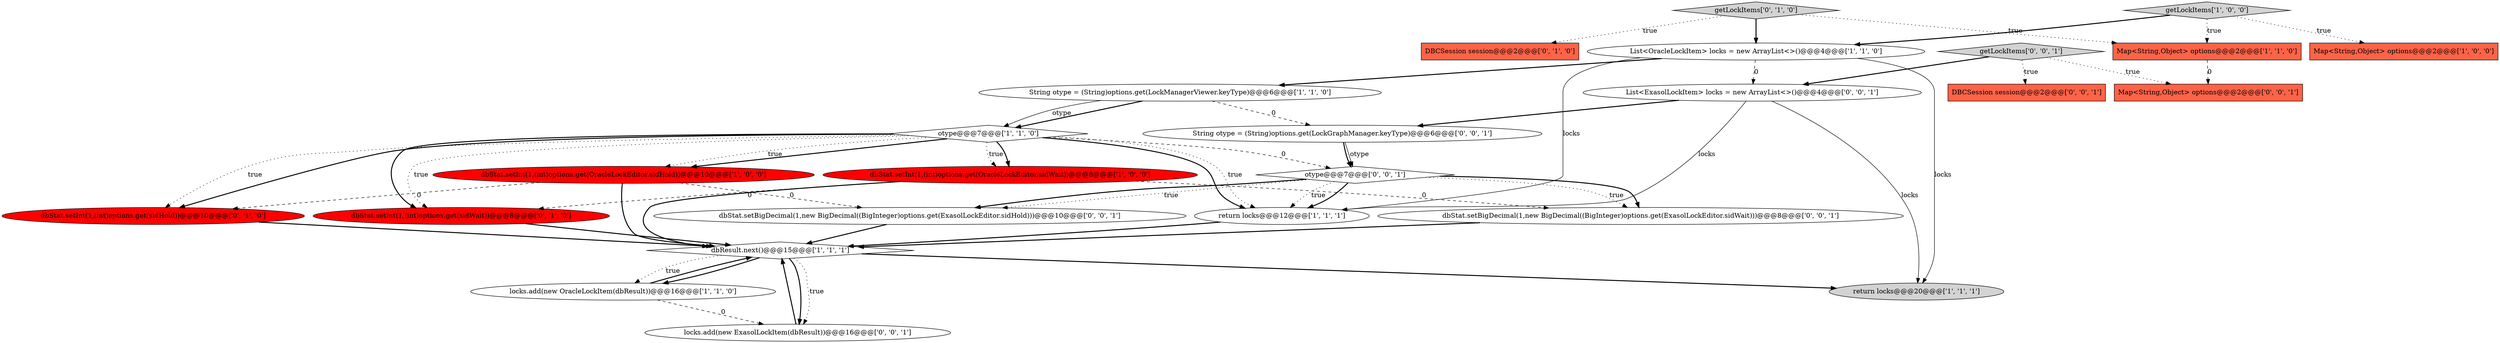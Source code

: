 digraph {
11 [style = filled, label = "return locks@@@20@@@['1', '1', '1']", fillcolor = lightgray, shape = ellipse image = "AAA0AAABBB1BBB"];
14 [style = filled, label = "dbStat.setInt(1,(int)options.get(sidWait))@@@8@@@['0', '1', '0']", fillcolor = red, shape = ellipse image = "AAA1AAABBB2BBB"];
21 [style = filled, label = "dbStat.setBigDecimal(1,new BigDecimal((BigInteger)options.get(ExasolLockEditor.sidHold)))@@@10@@@['0', '0', '1']", fillcolor = white, shape = ellipse image = "AAA0AAABBB3BBB"];
8 [style = filled, label = "dbResult.next()@@@15@@@['1', '1', '1']", fillcolor = white, shape = diamond image = "AAA0AAABBB1BBB"];
5 [style = filled, label = "locks.add(new OracleLockItem(dbResult))@@@16@@@['1', '1', '0']", fillcolor = white, shape = ellipse image = "AAA0AAABBB1BBB"];
24 [style = filled, label = "dbStat.setBigDecimal(1,new BigDecimal((BigInteger)options.get(ExasolLockEditor.sidWait)))@@@8@@@['0', '0', '1']", fillcolor = white, shape = ellipse image = "AAA0AAABBB3BBB"];
18 [style = filled, label = "locks.add(new ExasolLockItem(dbResult))@@@16@@@['0', '0', '1']", fillcolor = white, shape = ellipse image = "AAA0AAABBB3BBB"];
0 [style = filled, label = "dbStat.setInt(1,(int)options.get(OracleLockEditor.sidWait))@@@8@@@['1', '0', '0']", fillcolor = red, shape = ellipse image = "AAA1AAABBB1BBB"];
4 [style = filled, label = "otype@@@7@@@['1', '1', '0']", fillcolor = white, shape = diamond image = "AAA0AAABBB1BBB"];
1 [style = filled, label = "Map<String,Object> options@@@2@@@['1', '0', '0']", fillcolor = tomato, shape = box image = "AAA0AAABBB1BBB"];
16 [style = filled, label = "String otype = (String)options.get(LockGraphManager.keyType)@@@6@@@['0', '0', '1']", fillcolor = white, shape = ellipse image = "AAA0AAABBB3BBB"];
17 [style = filled, label = "otype@@@7@@@['0', '0', '1']", fillcolor = white, shape = diamond image = "AAA0AAABBB3BBB"];
10 [style = filled, label = "return locks@@@12@@@['1', '1', '1']", fillcolor = white, shape = ellipse image = "AAA0AAABBB1BBB"];
15 [style = filled, label = "getLockItems['0', '1', '0']", fillcolor = lightgray, shape = diamond image = "AAA0AAABBB2BBB"];
7 [style = filled, label = "List<OracleLockItem> locks = new ArrayList<>()@@@4@@@['1', '1', '0']", fillcolor = white, shape = ellipse image = "AAA0AAABBB1BBB"];
12 [style = filled, label = "DBCSession session@@@2@@@['0', '1', '0']", fillcolor = tomato, shape = box image = "AAA0AAABBB2BBB"];
19 [style = filled, label = "getLockItems['0', '0', '1']", fillcolor = lightgray, shape = diamond image = "AAA0AAABBB3BBB"];
13 [style = filled, label = "dbStat.setInt(1,(int)options.get(sidHold))@@@10@@@['0', '1', '0']", fillcolor = red, shape = ellipse image = "AAA1AAABBB2BBB"];
2 [style = filled, label = "dbStat.setInt(1,(int)options.get(OracleLockEditor.sidHold))@@@10@@@['1', '0', '0']", fillcolor = red, shape = ellipse image = "AAA1AAABBB1BBB"];
23 [style = filled, label = "Map<String,Object> options@@@2@@@['0', '0', '1']", fillcolor = tomato, shape = box image = "AAA0AAABBB3BBB"];
22 [style = filled, label = "List<ExasolLockItem> locks = new ArrayList<>()@@@4@@@['0', '0', '1']", fillcolor = white, shape = ellipse image = "AAA0AAABBB3BBB"];
6 [style = filled, label = "Map<String,Object> options@@@2@@@['1', '1', '0']", fillcolor = tomato, shape = box image = "AAA0AAABBB1BBB"];
9 [style = filled, label = "getLockItems['1', '0', '0']", fillcolor = lightgray, shape = diamond image = "AAA0AAABBB1BBB"];
20 [style = filled, label = "DBCSession session@@@2@@@['0', '0', '1']", fillcolor = tomato, shape = box image = "AAA0AAABBB3BBB"];
3 [style = filled, label = "String otype = (String)options.get(LockManagerViewer.keyType)@@@6@@@['1', '1', '0']", fillcolor = white, shape = ellipse image = "AAA0AAABBB1BBB"];
4->10 [style = bold, label=""];
17->10 [style = bold, label=""];
5->8 [style = bold, label=""];
4->14 [style = bold, label=""];
16->17 [style = solid, label="otype"];
15->7 [style = bold, label=""];
4->17 [style = dashed, label="0"];
22->16 [style = bold, label=""];
4->10 [style = dotted, label="true"];
8->18 [style = bold, label=""];
19->20 [style = dotted, label="true"];
22->10 [style = solid, label="locks"];
4->0 [style = dotted, label="true"];
4->13 [style = bold, label=""];
3->16 [style = dashed, label="0"];
21->8 [style = bold, label=""];
19->23 [style = dotted, label="true"];
4->2 [style = bold, label=""];
16->17 [style = bold, label=""];
4->14 [style = dotted, label="true"];
9->7 [style = bold, label=""];
9->6 [style = dotted, label="true"];
5->18 [style = dashed, label="0"];
3->4 [style = bold, label=""];
22->11 [style = solid, label="locks"];
7->3 [style = bold, label=""];
7->10 [style = solid, label="locks"];
4->0 [style = bold, label=""];
0->14 [style = dashed, label="0"];
4->13 [style = dotted, label="true"];
17->10 [style = dotted, label="true"];
17->24 [style = bold, label=""];
10->8 [style = bold, label=""];
8->5 [style = bold, label=""];
2->21 [style = dashed, label="0"];
8->5 [style = dotted, label="true"];
7->11 [style = solid, label="locks"];
2->13 [style = dashed, label="0"];
15->6 [style = dotted, label="true"];
0->8 [style = bold, label=""];
9->1 [style = dotted, label="true"];
15->12 [style = dotted, label="true"];
8->18 [style = dotted, label="true"];
0->24 [style = dashed, label="0"];
14->8 [style = bold, label=""];
18->8 [style = bold, label=""];
3->4 [style = solid, label="otype"];
24->8 [style = bold, label=""];
13->8 [style = bold, label=""];
17->21 [style = dotted, label="true"];
8->11 [style = bold, label=""];
19->22 [style = bold, label=""];
17->21 [style = bold, label=""];
7->22 [style = dashed, label="0"];
4->2 [style = dotted, label="true"];
6->23 [style = dashed, label="0"];
17->24 [style = dotted, label="true"];
2->8 [style = bold, label=""];
}

